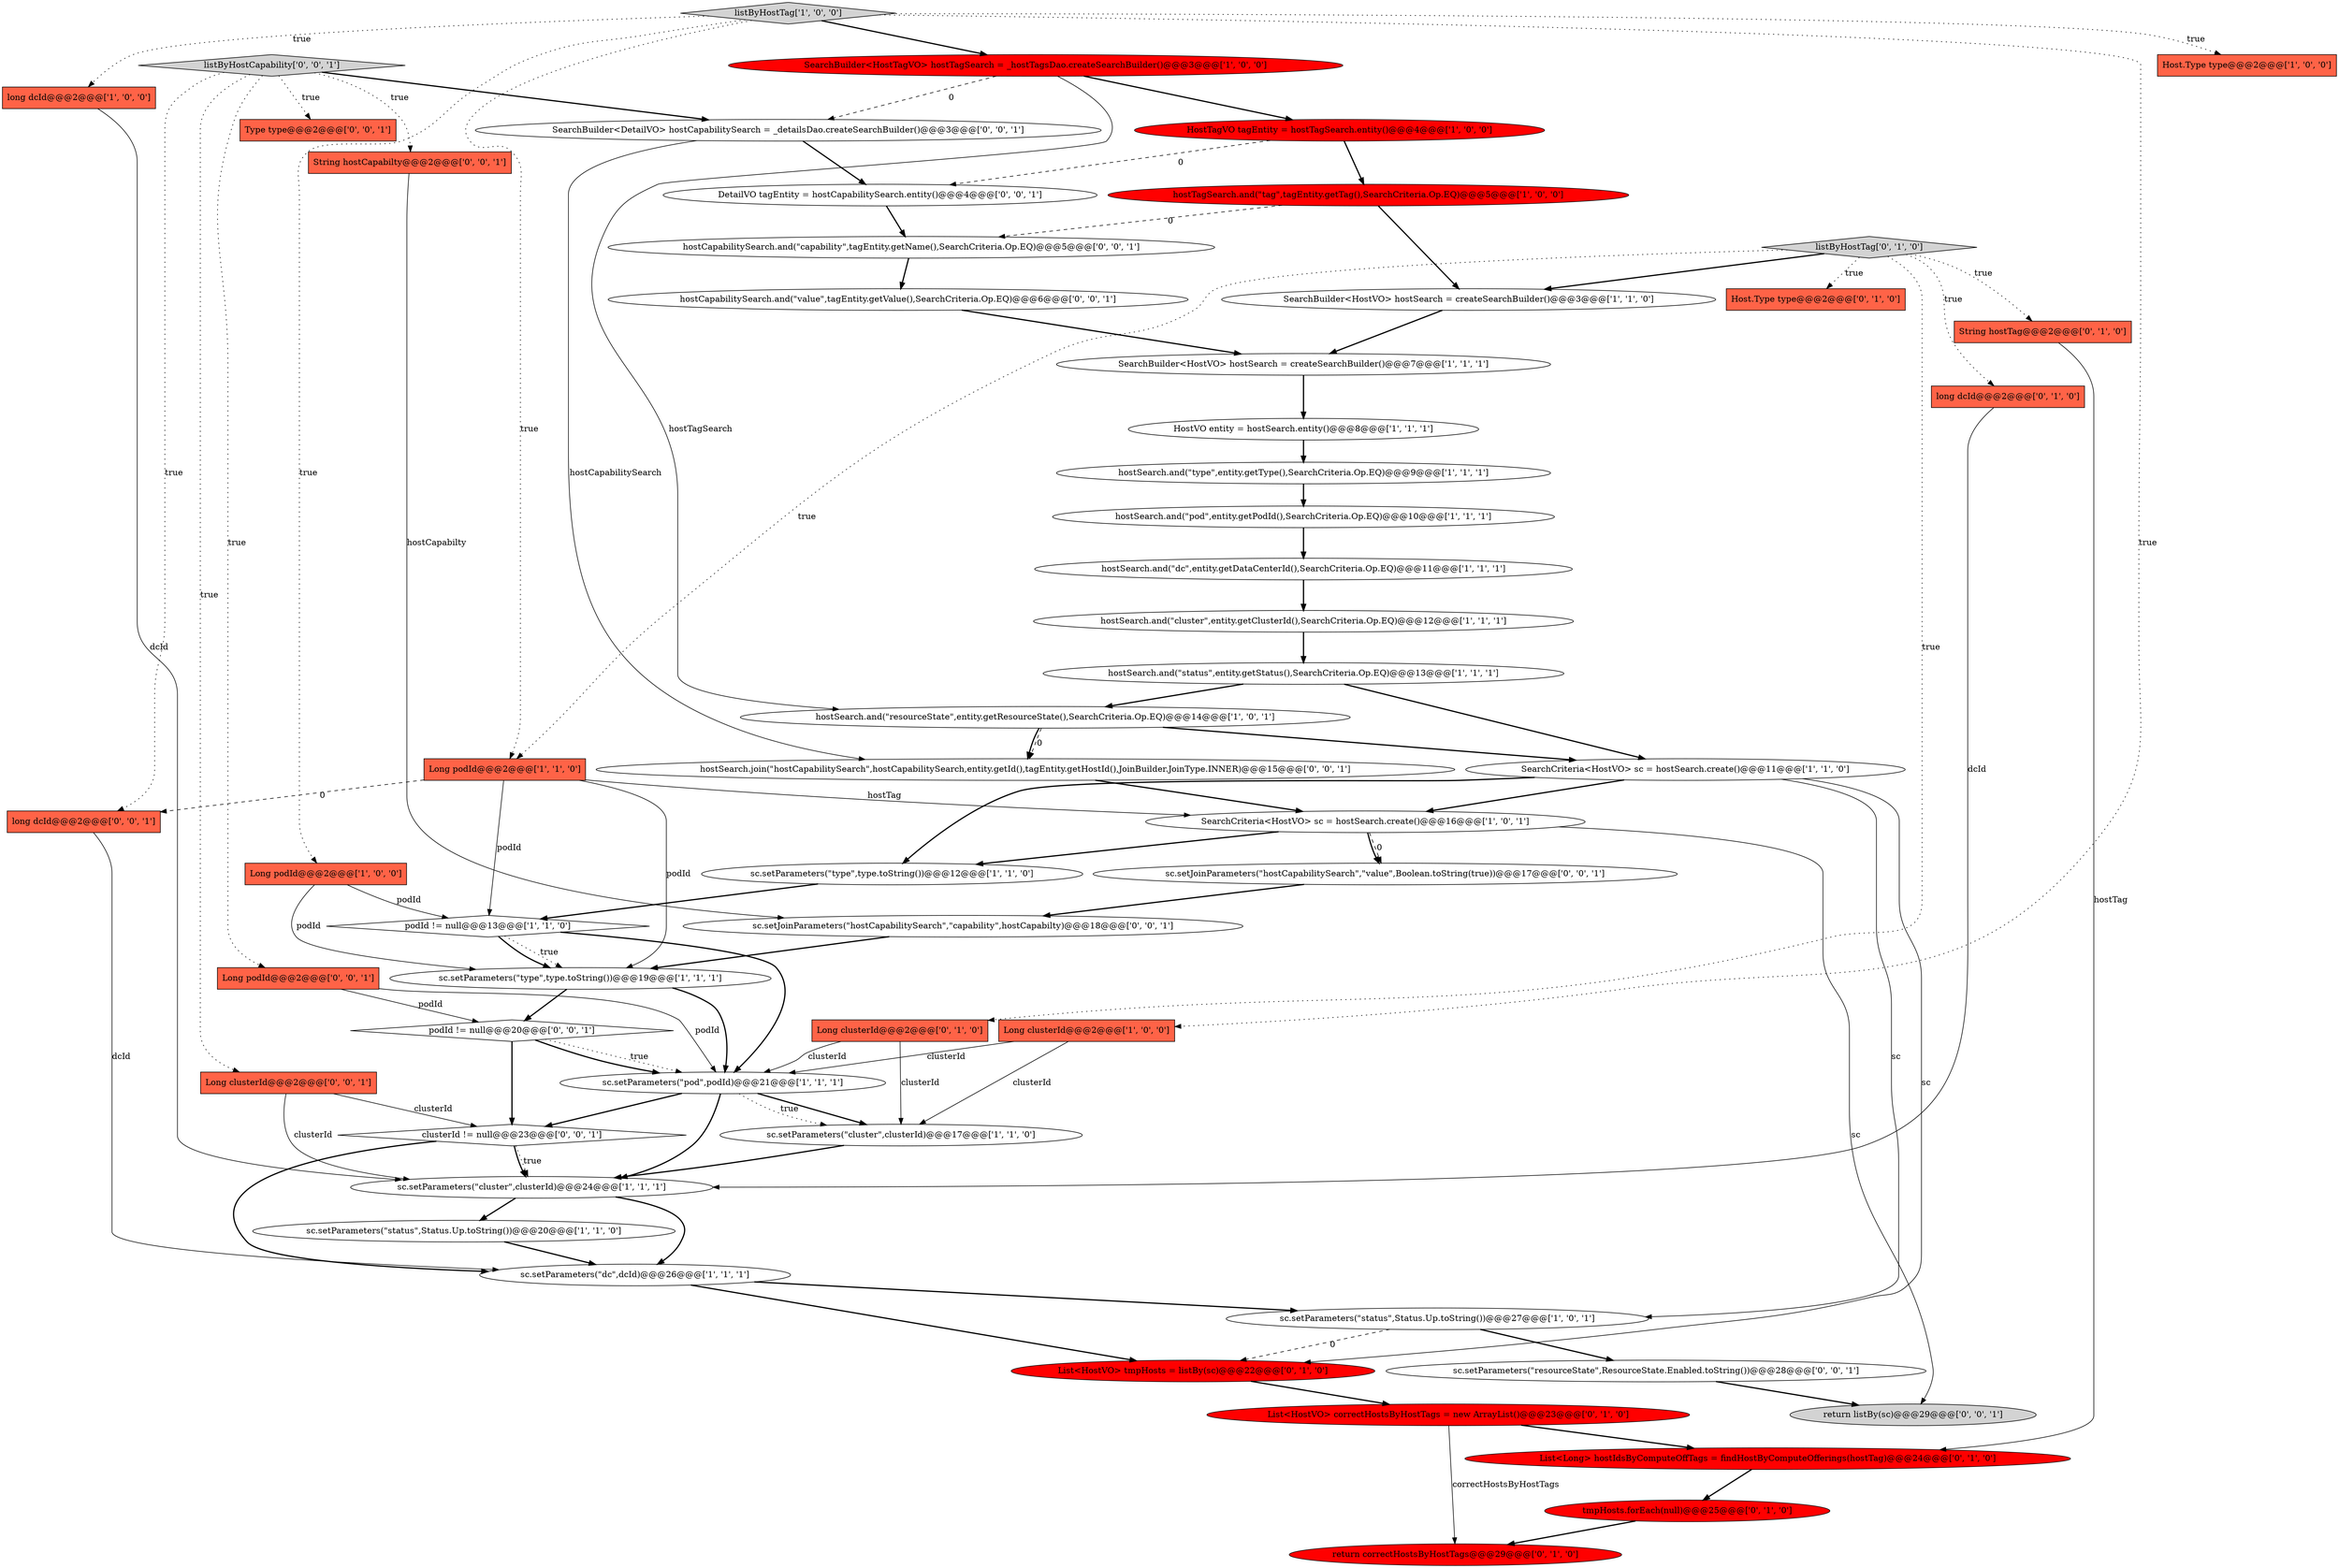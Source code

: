 digraph {
2 [style = filled, label = "hostSearch.and(\"type\",entity.getType(),SearchCriteria.Op.EQ)@@@9@@@['1', '1', '1']", fillcolor = white, shape = ellipse image = "AAA0AAABBB1BBB"];
9 [style = filled, label = "sc.setParameters(\"cluster\",clusterId)@@@17@@@['1', '1', '0']", fillcolor = white, shape = ellipse image = "AAA0AAABBB1BBB"];
44 [style = filled, label = "listByHostCapability['0', '0', '1']", fillcolor = lightgray, shape = diamond image = "AAA0AAABBB3BBB"];
8 [style = filled, label = "hostTagSearch.and(\"tag\",tagEntity.getTag(),SearchCriteria.Op.EQ)@@@5@@@['1', '0', '0']", fillcolor = red, shape = ellipse image = "AAA1AAABBB1BBB"];
32 [style = filled, label = "List<HostVO> correctHostsByHostTags = new ArrayList()@@@23@@@['0', '1', '0']", fillcolor = red, shape = ellipse image = "AAA1AAABBB2BBB"];
45 [style = filled, label = "String hostCapabilty@@@2@@@['0', '0', '1']", fillcolor = tomato, shape = box image = "AAA0AAABBB3BBB"];
16 [style = filled, label = "hostSearch.and(\"cluster\",entity.getClusterId(),SearchCriteria.Op.EQ)@@@12@@@['1', '1', '1']", fillcolor = white, shape = ellipse image = "AAA0AAABBB1BBB"];
47 [style = filled, label = "clusterId != null@@@23@@@['0', '0', '1']", fillcolor = white, shape = diamond image = "AAA0AAABBB3BBB"];
10 [style = filled, label = "SearchBuilder<HostTagVO> hostTagSearch = _hostTagsDao.createSearchBuilder()@@@3@@@['1', '0', '0']", fillcolor = red, shape = ellipse image = "AAA1AAABBB1BBB"];
28 [style = filled, label = "podId != null@@@13@@@['1', '1', '0']", fillcolor = white, shape = diamond image = "AAA0AAABBB1BBB"];
37 [style = filled, label = "tmpHosts.forEach(null)@@@25@@@['0', '1', '0']", fillcolor = red, shape = ellipse image = "AAA1AAABBB2BBB"];
12 [style = filled, label = "SearchBuilder<HostVO> hostSearch = createSearchBuilder()@@@7@@@['1', '1', '1']", fillcolor = white, shape = ellipse image = "AAA0AAABBB1BBB"];
17 [style = filled, label = "hostSearch.and(\"pod\",entity.getPodId(),SearchCriteria.Op.EQ)@@@10@@@['1', '1', '1']", fillcolor = white, shape = ellipse image = "AAA0AAABBB1BBB"];
50 [style = filled, label = "sc.setJoinParameters(\"hostCapabilitySearch\",\"value\",Boolean.toString(true))@@@17@@@['0', '0', '1']", fillcolor = white, shape = ellipse image = "AAA0AAABBB3BBB"];
34 [style = filled, label = "List<HostVO> tmpHosts = listBy(sc)@@@22@@@['0', '1', '0']", fillcolor = red, shape = ellipse image = "AAA1AAABBB2BBB"];
18 [style = filled, label = "SearchBuilder<HostVO> hostSearch = createSearchBuilder()@@@3@@@['1', '1', '0']", fillcolor = white, shape = ellipse image = "AAA0AAABBB1BBB"];
19 [style = filled, label = "sc.setParameters(\"status\",Status.Up.toString())@@@20@@@['1', '1', '0']", fillcolor = white, shape = ellipse image = "AAA0AAABBB1BBB"];
53 [style = filled, label = "hostCapabilitySearch.and(\"capability\",tagEntity.getName(),SearchCriteria.Op.EQ)@@@5@@@['0', '0', '1']", fillcolor = white, shape = ellipse image = "AAA0AAABBB3BBB"];
13 [style = filled, label = "sc.setParameters(\"status\",Status.Up.toString())@@@27@@@['1', '0', '1']", fillcolor = white, shape = ellipse image = "AAA0AAABBB1BBB"];
14 [style = filled, label = "sc.setParameters(\"cluster\",clusterId)@@@24@@@['1', '1', '1']", fillcolor = white, shape = ellipse image = "AAA0AAABBB1BBB"];
38 [style = filled, label = "long dcId@@@2@@@['0', '1', '0']", fillcolor = tomato, shape = box image = "AAA0AAABBB2BBB"];
20 [style = filled, label = "hostSearch.and(\"resourceState\",entity.getResourceState(),SearchCriteria.Op.EQ)@@@14@@@['1', '0', '1']", fillcolor = white, shape = ellipse image = "AAA0AAABBB1BBB"];
39 [style = filled, label = "SearchBuilder<DetailVO> hostCapabilitySearch = _detailsDao.createSearchBuilder()@@@3@@@['0', '0', '1']", fillcolor = white, shape = ellipse image = "AAA0AAABBB3BBB"];
26 [style = filled, label = "listByHostTag['1', '0', '0']", fillcolor = lightgray, shape = diamond image = "AAA0AAABBB1BBB"];
35 [style = filled, label = "String hostTag@@@2@@@['0', '1', '0']", fillcolor = tomato, shape = box image = "AAA0AAABBB2BBB"];
55 [style = filled, label = "return listBy(sc)@@@29@@@['0', '0', '1']", fillcolor = lightgray, shape = ellipse image = "AAA0AAABBB3BBB"];
54 [style = filled, label = "sc.setParameters(\"resourceState\",ResourceState.Enabled.toString())@@@28@@@['0', '0', '1']", fillcolor = white, shape = ellipse image = "AAA0AAABBB3BBB"];
11 [style = filled, label = "Host.Type type@@@2@@@['1', '0', '0']", fillcolor = tomato, shape = box image = "AAA0AAABBB1BBB"];
29 [style = filled, label = "Long clusterId@@@2@@@['0', '1', '0']", fillcolor = tomato, shape = box image = "AAA0AAABBB2BBB"];
0 [style = filled, label = "HostVO entity = hostSearch.entity()@@@8@@@['1', '1', '1']", fillcolor = white, shape = ellipse image = "AAA0AAABBB1BBB"];
27 [style = filled, label = "SearchCriteria<HostVO> sc = hostSearch.create()@@@11@@@['1', '1', '0']", fillcolor = white, shape = ellipse image = "AAA0AAABBB1BBB"];
30 [style = filled, label = "listByHostTag['0', '1', '0']", fillcolor = lightgray, shape = diamond image = "AAA0AAABBB2BBB"];
22 [style = filled, label = "sc.setParameters(\"pod\",podId)@@@21@@@['1', '1', '1']", fillcolor = white, shape = ellipse image = "AAA0AAABBB1BBB"];
15 [style = filled, label = "Long podId@@@2@@@['1', '0', '0']", fillcolor = tomato, shape = box image = "AAA0AAABBB1BBB"];
41 [style = filled, label = "Type type@@@2@@@['0', '0', '1']", fillcolor = tomato, shape = box image = "AAA0AAABBB3BBB"];
46 [style = filled, label = "hostCapabilitySearch.and(\"value\",tagEntity.getValue(),SearchCriteria.Op.EQ)@@@6@@@['0', '0', '1']", fillcolor = white, shape = ellipse image = "AAA0AAABBB3BBB"];
48 [style = filled, label = "sc.setJoinParameters(\"hostCapabilitySearch\",\"capability\",hostCapabilty)@@@18@@@['0', '0', '1']", fillcolor = white, shape = ellipse image = "AAA0AAABBB3BBB"];
6 [style = filled, label = "hostSearch.and(\"status\",entity.getStatus(),SearchCriteria.Op.EQ)@@@13@@@['1', '1', '1']", fillcolor = white, shape = ellipse image = "AAA0AAABBB1BBB"];
36 [style = filled, label = "List<Long> hostIdsByComputeOffTags = findHostByComputeOfferings(hostTag)@@@24@@@['0', '1', '0']", fillcolor = red, shape = ellipse image = "AAA1AAABBB2BBB"];
21 [style = filled, label = "Long clusterId@@@2@@@['1', '0', '0']", fillcolor = tomato, shape = box image = "AAA0AAABBB1BBB"];
52 [style = filled, label = "podId != null@@@20@@@['0', '0', '1']", fillcolor = white, shape = diamond image = "AAA0AAABBB3BBB"];
51 [style = filled, label = "long dcId@@@2@@@['0', '0', '1']", fillcolor = tomato, shape = box image = "AAA0AAABBB3BBB"];
25 [style = filled, label = "sc.setParameters(\"type\",type.toString())@@@19@@@['1', '1', '1']", fillcolor = white, shape = ellipse image = "AAA0AAABBB1BBB"];
40 [style = filled, label = "hostSearch.join(\"hostCapabilitySearch\",hostCapabilitySearch,entity.getId(),tagEntity.getHostId(),JoinBuilder.JoinType.INNER)@@@15@@@['0', '0', '1']", fillcolor = white, shape = ellipse image = "AAA0AAABBB3BBB"];
4 [style = filled, label = "sc.setParameters(\"type\",type.toString())@@@12@@@['1', '1', '0']", fillcolor = white, shape = ellipse image = "AAA0AAABBB1BBB"];
31 [style = filled, label = "return correctHostsByHostTags@@@29@@@['0', '1', '0']", fillcolor = red, shape = ellipse image = "AAA1AAABBB2BBB"];
23 [style = filled, label = "Long podId@@@2@@@['1', '1', '0']", fillcolor = tomato, shape = box image = "AAA0AAABBB1BBB"];
24 [style = filled, label = "HostTagVO tagEntity = hostTagSearch.entity()@@@4@@@['1', '0', '0']", fillcolor = red, shape = ellipse image = "AAA1AAABBB1BBB"];
42 [style = filled, label = "Long podId@@@2@@@['0', '0', '1']", fillcolor = tomato, shape = box image = "AAA0AAABBB3BBB"];
3 [style = filled, label = "sc.setParameters(\"dc\",dcId)@@@26@@@['1', '1', '1']", fillcolor = white, shape = ellipse image = "AAA0AAABBB1BBB"];
33 [style = filled, label = "Host.Type type@@@2@@@['0', '1', '0']", fillcolor = tomato, shape = box image = "AAA0AAABBB2BBB"];
49 [style = filled, label = "Long clusterId@@@2@@@['0', '0', '1']", fillcolor = tomato, shape = box image = "AAA0AAABBB3BBB"];
43 [style = filled, label = "DetailVO tagEntity = hostCapabilitySearch.entity()@@@4@@@['0', '0', '1']", fillcolor = white, shape = ellipse image = "AAA0AAABBB3BBB"];
7 [style = filled, label = "SearchCriteria<HostVO> sc = hostSearch.create()@@@16@@@['1', '0', '1']", fillcolor = white, shape = ellipse image = "AAA0AAABBB1BBB"];
5 [style = filled, label = "hostSearch.and(\"dc\",entity.getDataCenterId(),SearchCriteria.Op.EQ)@@@11@@@['1', '1', '1']", fillcolor = white, shape = ellipse image = "AAA0AAABBB1BBB"];
1 [style = filled, label = "long dcId@@@2@@@['1', '0', '0']", fillcolor = tomato, shape = box image = "AAA0AAABBB1BBB"];
14->3 [style = bold, label=""];
54->55 [style = bold, label=""];
25->52 [style = bold, label=""];
25->22 [style = bold, label=""];
26->10 [style = bold, label=""];
20->40 [style = dashed, label="0"];
23->51 [style = dashed, label="0"];
10->24 [style = bold, label=""];
28->25 [style = dotted, label="true"];
44->49 [style = dotted, label="true"];
49->47 [style = solid, label="clusterId"];
30->18 [style = bold, label=""];
23->28 [style = solid, label="podId"];
20->27 [style = bold, label=""];
3->34 [style = bold, label=""];
52->47 [style = bold, label=""];
52->22 [style = dotted, label="true"];
24->43 [style = dashed, label="0"];
37->31 [style = bold, label=""];
43->53 [style = bold, label=""];
27->7 [style = bold, label=""];
22->47 [style = bold, label=""];
9->14 [style = bold, label=""];
15->25 [style = solid, label="podId"];
28->25 [style = bold, label=""];
34->32 [style = bold, label=""];
19->3 [style = bold, label=""];
30->33 [style = dotted, label="true"];
42->22 [style = solid, label="podId"];
17->5 [style = bold, label=""];
8->18 [style = bold, label=""];
16->6 [style = bold, label=""];
7->55 [style = solid, label="sc"];
22->9 [style = bold, label=""];
23->7 [style = solid, label="hostTag"];
18->12 [style = bold, label=""];
26->23 [style = dotted, label="true"];
1->14 [style = solid, label="dcId"];
30->29 [style = dotted, label="true"];
21->9 [style = solid, label="clusterId"];
44->42 [style = dotted, label="true"];
45->48 [style = solid, label="hostCapabilty"];
26->1 [style = dotted, label="true"];
30->23 [style = dotted, label="true"];
32->36 [style = bold, label=""];
39->40 [style = solid, label="hostCapabilitySearch"];
10->20 [style = solid, label="hostTagSearch"];
36->37 [style = bold, label=""];
24->8 [style = bold, label=""];
22->9 [style = dotted, label="true"];
22->14 [style = bold, label=""];
7->50 [style = bold, label=""];
49->14 [style = solid, label="clusterId"];
44->45 [style = dotted, label="true"];
2->17 [style = bold, label=""];
47->3 [style = bold, label=""];
23->25 [style = solid, label="podId"];
42->52 [style = solid, label="podId"];
10->39 [style = dashed, label="0"];
13->54 [style = bold, label=""];
35->36 [style = solid, label="hostTag"];
14->19 [style = bold, label=""];
7->4 [style = bold, label=""];
50->48 [style = bold, label=""];
52->22 [style = bold, label=""];
44->51 [style = dotted, label="true"];
51->3 [style = solid, label="dcId"];
5->16 [style = bold, label=""];
6->20 [style = bold, label=""];
6->27 [style = bold, label=""];
53->46 [style = bold, label=""];
29->22 [style = solid, label="clusterId"];
26->15 [style = dotted, label="true"];
27->34 [style = solid, label="sc"];
30->38 [style = dotted, label="true"];
26->11 [style = dotted, label="true"];
13->34 [style = dashed, label="0"];
28->22 [style = bold, label=""];
46->12 [style = bold, label=""];
32->31 [style = solid, label="correctHostsByHostTags"];
0->2 [style = bold, label=""];
39->43 [style = bold, label=""];
15->28 [style = solid, label="podId"];
8->53 [style = dashed, label="0"];
44->39 [style = bold, label=""];
12->0 [style = bold, label=""];
4->28 [style = bold, label=""];
21->22 [style = solid, label="clusterId"];
27->13 [style = solid, label="sc"];
27->4 [style = bold, label=""];
20->40 [style = bold, label=""];
40->7 [style = bold, label=""];
30->35 [style = dotted, label="true"];
26->21 [style = dotted, label="true"];
38->14 [style = solid, label="dcId"];
29->9 [style = solid, label="clusterId"];
47->14 [style = dotted, label="true"];
48->25 [style = bold, label=""];
3->13 [style = bold, label=""];
7->50 [style = dashed, label="0"];
47->14 [style = bold, label=""];
44->41 [style = dotted, label="true"];
}
